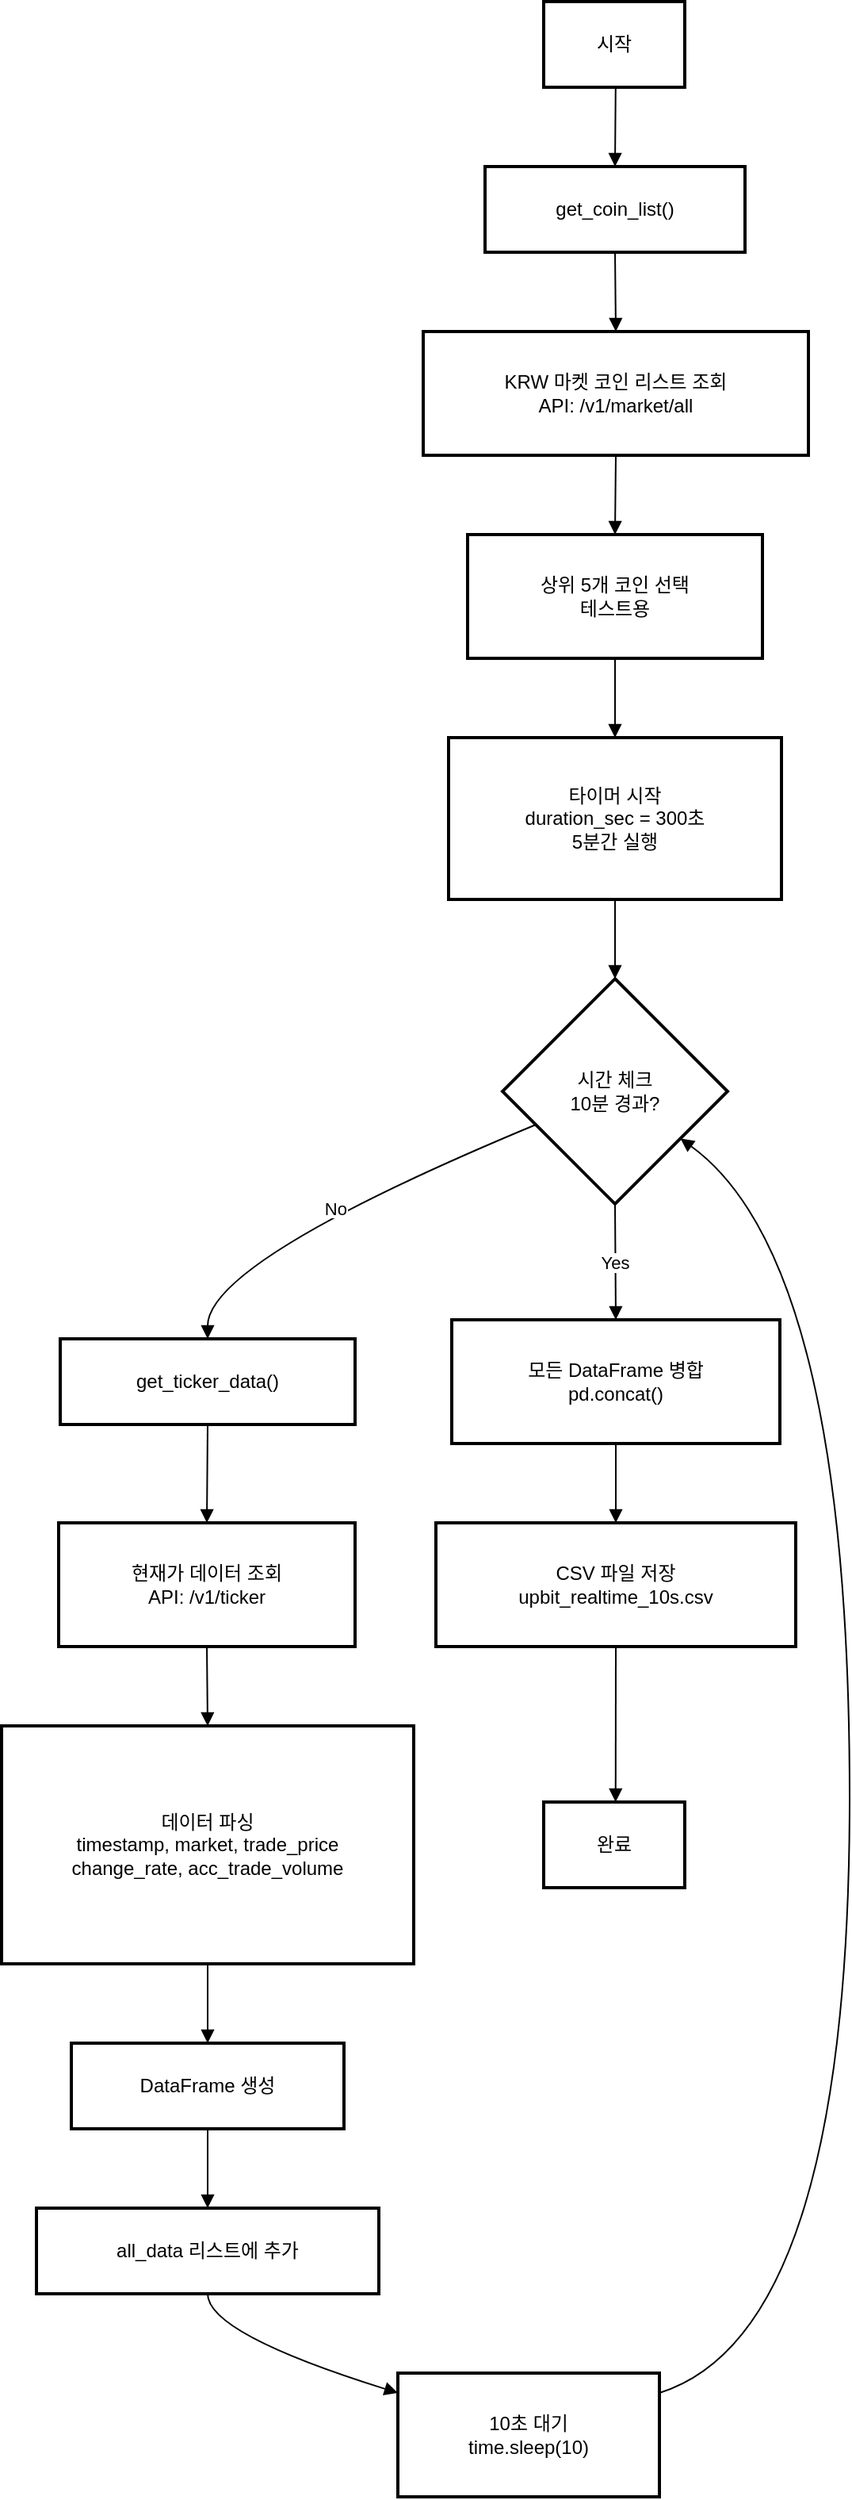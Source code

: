 <mxfile version="26.0.10">
  <diagram name="페이지-1" id="1Yx4NxUe2aQ_hFQ3zY_0">
    <mxGraphModel grid="1" page="1" gridSize="10" guides="1" tooltips="1" connect="1" arrows="1" fold="1" pageScale="1" pageWidth="827" pageHeight="1169" math="0" shadow="0">
      <root>
        <mxCell id="0" />
        <mxCell id="1" parent="0" />
        <mxCell id="qxtsxxugnKK6Bom26AmJ-6" value="시작" style="whiteSpace=wrap;strokeWidth=2;" vertex="1" parent="1">
          <mxGeometry x="362" y="20" width="89" height="54" as="geometry" />
        </mxCell>
        <mxCell id="qxtsxxugnKK6Bom26AmJ-7" value="get_coin_list()" style="whiteSpace=wrap;strokeWidth=2;" vertex="1" parent="1">
          <mxGeometry x="325" y="124" width="164" height="54" as="geometry" />
        </mxCell>
        <mxCell id="qxtsxxugnKK6Bom26AmJ-8" value="KRW 마켓 코인 리스트 조회&#xa;API: /v1/market/all" style="whiteSpace=wrap;strokeWidth=2;" vertex="1" parent="1">
          <mxGeometry x="286" y="228" width="243" height="78" as="geometry" />
        </mxCell>
        <mxCell id="qxtsxxugnKK6Bom26AmJ-9" value="상위 5개 코인 선택&#xa;테스트용" style="whiteSpace=wrap;strokeWidth=2;" vertex="1" parent="1">
          <mxGeometry x="314" y="356" width="186" height="78" as="geometry" />
        </mxCell>
        <mxCell id="qxtsxxugnKK6Bom26AmJ-10" value="타이머 시작&#xa;duration_sec = 300초&#xa;5분간 실행" style="whiteSpace=wrap;strokeWidth=2;" vertex="1" parent="1">
          <mxGeometry x="302" y="484" width="210" height="102" as="geometry" />
        </mxCell>
        <mxCell id="qxtsxxugnKK6Bom26AmJ-11" value="시간 체크&#xa;10분 경과?" style="rhombus;strokeWidth=2;whiteSpace=wrap;" vertex="1" parent="1">
          <mxGeometry x="336" y="636" width="142" height="142" as="geometry" />
        </mxCell>
        <mxCell id="qxtsxxugnKK6Bom26AmJ-12" value="get_ticker_data()" style="whiteSpace=wrap;strokeWidth=2;" vertex="1" parent="1">
          <mxGeometry x="57" y="863" width="186" height="54" as="geometry" />
        </mxCell>
        <mxCell id="qxtsxxugnKK6Bom26AmJ-13" value="현재가 데이터 조회&#xa;API: /v1/ticker" style="whiteSpace=wrap;strokeWidth=2;" vertex="1" parent="1">
          <mxGeometry x="56" y="979" width="187" height="78" as="geometry" />
        </mxCell>
        <mxCell id="qxtsxxugnKK6Bom26AmJ-14" value="데이터 파싱&#xa;timestamp, market, trade_price&#xa;change_rate, acc_trade_volume" style="whiteSpace=wrap;strokeWidth=2;" vertex="1" parent="1">
          <mxGeometry x="20" y="1107" width="260" height="150" as="geometry" />
        </mxCell>
        <mxCell id="qxtsxxugnKK6Bom26AmJ-15" value="DataFrame 생성" style="whiteSpace=wrap;strokeWidth=2;" vertex="1" parent="1">
          <mxGeometry x="64" y="1307" width="172" height="54" as="geometry" />
        </mxCell>
        <mxCell id="qxtsxxugnKK6Bom26AmJ-16" value="all_data 리스트에 추가" style="whiteSpace=wrap;strokeWidth=2;" vertex="1" parent="1">
          <mxGeometry x="42" y="1411" width="216" height="54" as="geometry" />
        </mxCell>
        <mxCell id="qxtsxxugnKK6Bom26AmJ-17" value="10초 대기&#xa;time.sleep(10)" style="whiteSpace=wrap;strokeWidth=2;" vertex="1" parent="1">
          <mxGeometry x="270" y="1515" width="165" height="78" as="geometry" />
        </mxCell>
        <mxCell id="qxtsxxugnKK6Bom26AmJ-18" value="모든 DataFrame 병합&#xa;pd.concat()" style="whiteSpace=wrap;strokeWidth=2;" vertex="1" parent="1">
          <mxGeometry x="304" y="851" width="207" height="78" as="geometry" />
        </mxCell>
        <mxCell id="qxtsxxugnKK6Bom26AmJ-19" value="CSV 파일 저장&#xa;upbit_realtime_10s.csv" style="whiteSpace=wrap;strokeWidth=2;" vertex="1" parent="1">
          <mxGeometry x="294" y="979" width="227" height="78" as="geometry" />
        </mxCell>
        <mxCell id="qxtsxxugnKK6Bom26AmJ-20" value="완료" style="whiteSpace=wrap;strokeWidth=2;" vertex="1" parent="1">
          <mxGeometry x="362" y="1155" width="89" height="54" as="geometry" />
        </mxCell>
        <mxCell id="qxtsxxugnKK6Bom26AmJ-21" value="" style="curved=1;startArrow=none;endArrow=block;exitX=0.51;exitY=1;entryX=0.5;entryY=0;rounded=0;" edge="1" parent="1" source="qxtsxxugnKK6Bom26AmJ-6" target="qxtsxxugnKK6Bom26AmJ-7">
          <mxGeometry relative="1" as="geometry">
            <Array as="points" />
          </mxGeometry>
        </mxCell>
        <mxCell id="qxtsxxugnKK6Bom26AmJ-22" value="" style="curved=1;startArrow=none;endArrow=block;exitX=0.5;exitY=1;entryX=0.5;entryY=0;rounded=0;" edge="1" parent="1" source="qxtsxxugnKK6Bom26AmJ-7" target="qxtsxxugnKK6Bom26AmJ-8">
          <mxGeometry relative="1" as="geometry">
            <Array as="points" />
          </mxGeometry>
        </mxCell>
        <mxCell id="qxtsxxugnKK6Bom26AmJ-23" value="" style="curved=1;startArrow=none;endArrow=block;exitX=0.5;exitY=1;entryX=0.5;entryY=0;rounded=0;" edge="1" parent="1" source="qxtsxxugnKK6Bom26AmJ-8" target="qxtsxxugnKK6Bom26AmJ-9">
          <mxGeometry relative="1" as="geometry">
            <Array as="points" />
          </mxGeometry>
        </mxCell>
        <mxCell id="qxtsxxugnKK6Bom26AmJ-24" value="" style="curved=1;startArrow=none;endArrow=block;exitX=0.5;exitY=1;entryX=0.5;entryY=0;rounded=0;" edge="1" parent="1" source="qxtsxxugnKK6Bom26AmJ-9" target="qxtsxxugnKK6Bom26AmJ-10">
          <mxGeometry relative="1" as="geometry">
            <Array as="points" />
          </mxGeometry>
        </mxCell>
        <mxCell id="qxtsxxugnKK6Bom26AmJ-25" value="" style="curved=1;startArrow=none;endArrow=block;exitX=0.5;exitY=1;entryX=0.5;entryY=0;rounded=0;" edge="1" parent="1" source="qxtsxxugnKK6Bom26AmJ-10" target="qxtsxxugnKK6Bom26AmJ-11">
          <mxGeometry relative="1" as="geometry">
            <Array as="points" />
          </mxGeometry>
        </mxCell>
        <mxCell id="qxtsxxugnKK6Bom26AmJ-26" value="No" style="curved=1;startArrow=none;endArrow=block;exitX=0;exitY=0.71;entryX=0.5;entryY=-0.01;rounded=0;" edge="1" parent="1" source="qxtsxxugnKK6Bom26AmJ-11" target="qxtsxxugnKK6Bom26AmJ-12">
          <mxGeometry relative="1" as="geometry">
            <Array as="points">
              <mxPoint x="150" y="814" />
            </Array>
          </mxGeometry>
        </mxCell>
        <mxCell id="qxtsxxugnKK6Bom26AmJ-27" value="" style="curved=1;startArrow=none;endArrow=block;exitX=0.5;exitY=0.99;entryX=0.5;entryY=0;rounded=0;" edge="1" parent="1" source="qxtsxxugnKK6Bom26AmJ-12" target="qxtsxxugnKK6Bom26AmJ-13">
          <mxGeometry relative="1" as="geometry">
            <Array as="points" />
          </mxGeometry>
        </mxCell>
        <mxCell id="qxtsxxugnKK6Bom26AmJ-28" value="" style="curved=1;startArrow=none;endArrow=block;exitX=0.5;exitY=1;entryX=0.5;entryY=0;rounded=0;" edge="1" parent="1" source="qxtsxxugnKK6Bom26AmJ-13" target="qxtsxxugnKK6Bom26AmJ-14">
          <mxGeometry relative="1" as="geometry">
            <Array as="points" />
          </mxGeometry>
        </mxCell>
        <mxCell id="qxtsxxugnKK6Bom26AmJ-29" value="" style="curved=1;startArrow=none;endArrow=block;exitX=0.5;exitY=1;entryX=0.5;entryY=-0.01;rounded=0;" edge="1" parent="1" source="qxtsxxugnKK6Bom26AmJ-14" target="qxtsxxugnKK6Bom26AmJ-15">
          <mxGeometry relative="1" as="geometry">
            <Array as="points" />
          </mxGeometry>
        </mxCell>
        <mxCell id="qxtsxxugnKK6Bom26AmJ-30" value="" style="curved=1;startArrow=none;endArrow=block;exitX=0.5;exitY=0.99;entryX=0.5;entryY=-0.01;rounded=0;" edge="1" parent="1" source="qxtsxxugnKK6Bom26AmJ-15" target="qxtsxxugnKK6Bom26AmJ-16">
          <mxGeometry relative="1" as="geometry">
            <Array as="points" />
          </mxGeometry>
        </mxCell>
        <mxCell id="qxtsxxugnKK6Bom26AmJ-31" value="" style="curved=1;startArrow=none;endArrow=block;exitX=0.5;exitY=0.99;entryX=0;entryY=0.16;rounded=0;" edge="1" parent="1" source="qxtsxxugnKK6Bom26AmJ-16" target="qxtsxxugnKK6Bom26AmJ-17">
          <mxGeometry relative="1" as="geometry">
            <Array as="points">
              <mxPoint x="150" y="1490" />
            </Array>
          </mxGeometry>
        </mxCell>
        <mxCell id="qxtsxxugnKK6Bom26AmJ-32" value="" style="curved=1;startArrow=none;endArrow=block;exitX=1;exitY=0.16;entryX=1;entryY=0.86;rounded=0;" edge="1" parent="1" source="qxtsxxugnKK6Bom26AmJ-17" target="qxtsxxugnKK6Bom26AmJ-11">
          <mxGeometry relative="1" as="geometry">
            <Array as="points">
              <mxPoint x="555" y="1490" />
              <mxPoint x="555" y="814" />
            </Array>
          </mxGeometry>
        </mxCell>
        <mxCell id="qxtsxxugnKK6Bom26AmJ-33" value="Yes" style="curved=1;startArrow=none;endArrow=block;exitX=0.5;exitY=1;entryX=0.5;entryY=0;rounded=0;" edge="1" parent="1" source="qxtsxxugnKK6Bom26AmJ-11" target="qxtsxxugnKK6Bom26AmJ-18">
          <mxGeometry relative="1" as="geometry">
            <Array as="points" />
          </mxGeometry>
        </mxCell>
        <mxCell id="qxtsxxugnKK6Bom26AmJ-34" value="" style="curved=1;startArrow=none;endArrow=block;exitX=0.5;exitY=1;entryX=0.5;entryY=0;rounded=0;" edge="1" parent="1" source="qxtsxxugnKK6Bom26AmJ-18" target="qxtsxxugnKK6Bom26AmJ-19">
          <mxGeometry relative="1" as="geometry">
            <Array as="points" />
          </mxGeometry>
        </mxCell>
        <mxCell id="qxtsxxugnKK6Bom26AmJ-35" value="" style="curved=1;startArrow=none;endArrow=block;exitX=0.5;exitY=1;entryX=0.51;entryY=-0.01;rounded=0;" edge="1" parent="1" source="qxtsxxugnKK6Bom26AmJ-19" target="qxtsxxugnKK6Bom26AmJ-20">
          <mxGeometry relative="1" as="geometry">
            <Array as="points" />
          </mxGeometry>
        </mxCell>
      </root>
    </mxGraphModel>
  </diagram>
</mxfile>
